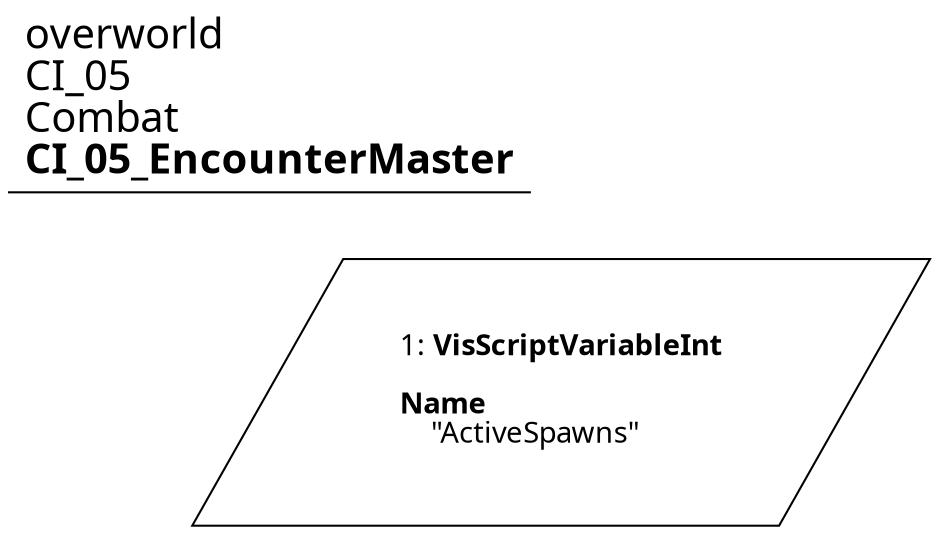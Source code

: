 digraph {
    layout = fdp;
    overlap = prism;
    sep = "+16";
    splines = spline;

    node [ shape = box ];

    graph [ fontname = "Segoe UI" ];
    node [ fontname = "Segoe UI" ];
    edge [ fontname = "Segoe UI" ];

    1 [ label = <1: <b>VisScriptVariableInt</b><br/><br/><b>Name</b><br align="left"/>    &quot;ActiveSpawns&quot;<br align="left"/>> ];
    1 [ shape = parallelogram ]
    1 [ pos = "0.21800001,-0.12100001!" ];

    title [ pos = "0.21700001,-0.120000005!" ];
    title [ shape = underline ];
    title [ label = <<font point-size="20">overworld<br align="left"/>CI_05<br align="left"/>Combat<br align="left"/><b>CI_05_EncounterMaster</b><br align="left"/></font>> ];
}
